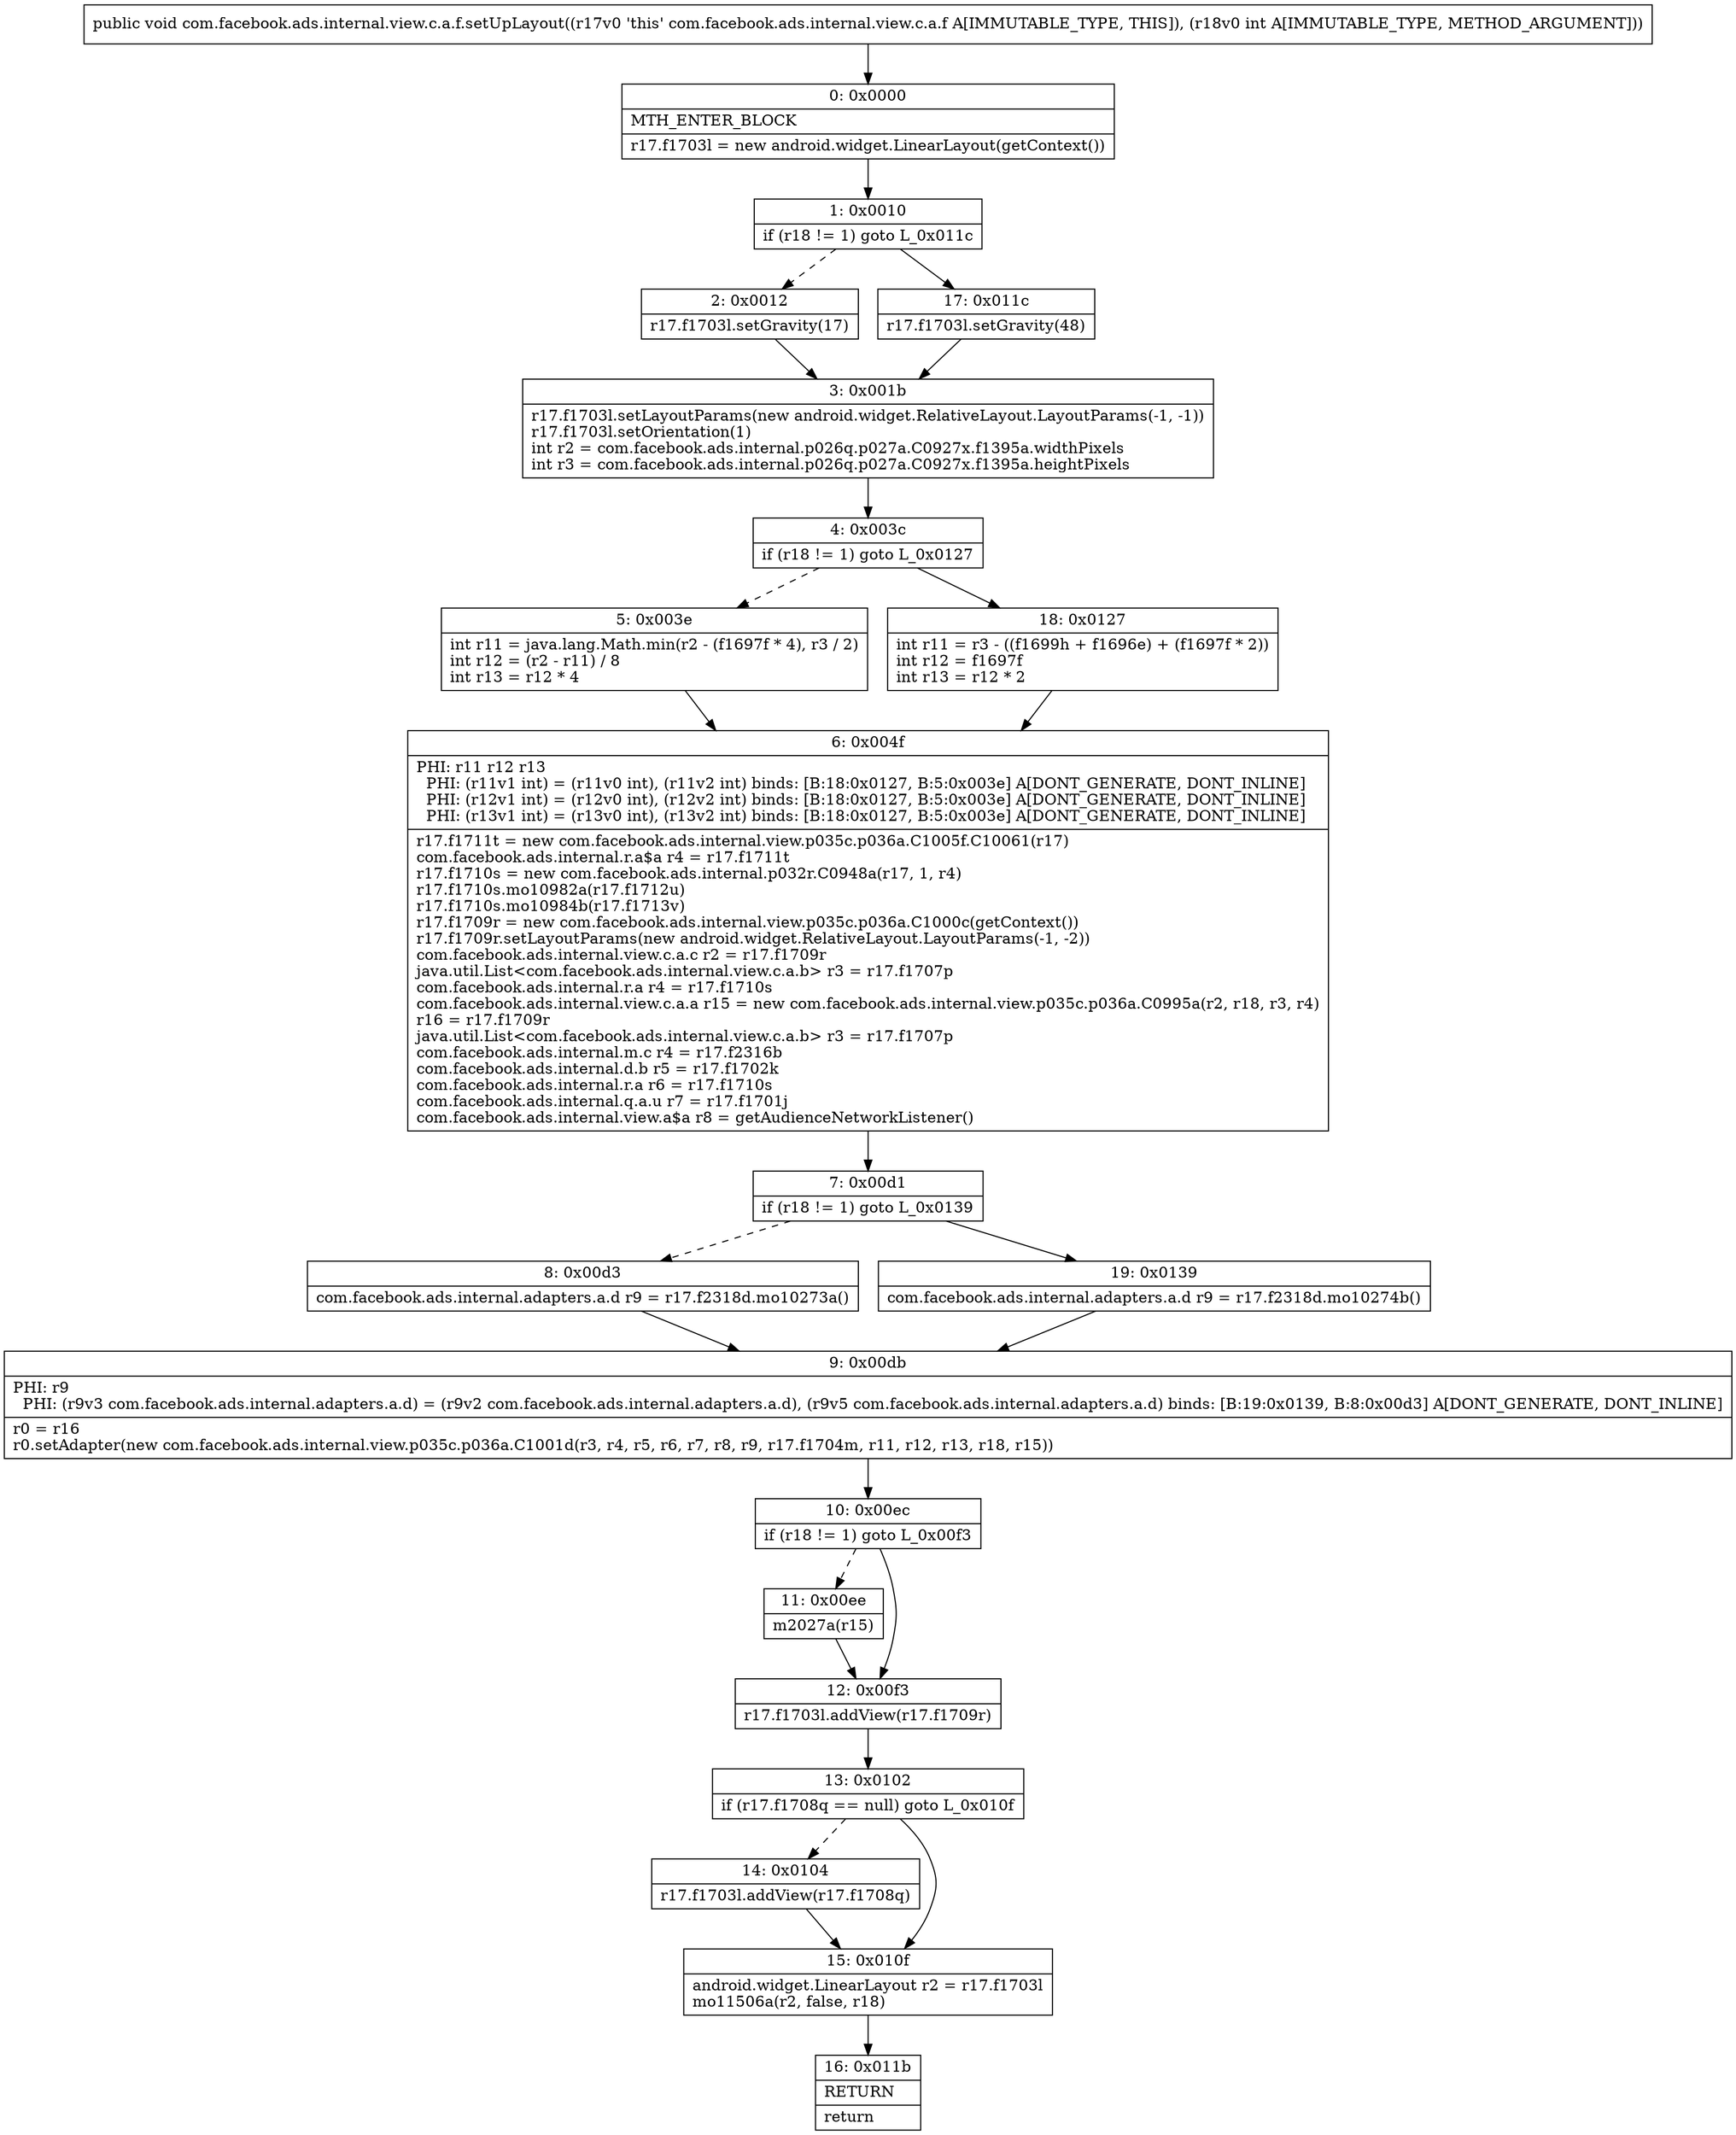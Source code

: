 digraph "CFG forcom.facebook.ads.internal.view.c.a.f.setUpLayout(I)V" {
Node_0 [shape=record,label="{0\:\ 0x0000|MTH_ENTER_BLOCK\l|r17.f1703l = new android.widget.LinearLayout(getContext())\l}"];
Node_1 [shape=record,label="{1\:\ 0x0010|if (r18 != 1) goto L_0x011c\l}"];
Node_2 [shape=record,label="{2\:\ 0x0012|r17.f1703l.setGravity(17)\l}"];
Node_3 [shape=record,label="{3\:\ 0x001b|r17.f1703l.setLayoutParams(new android.widget.RelativeLayout.LayoutParams(\-1, \-1))\lr17.f1703l.setOrientation(1)\lint r2 = com.facebook.ads.internal.p026q.p027a.C0927x.f1395a.widthPixels\lint r3 = com.facebook.ads.internal.p026q.p027a.C0927x.f1395a.heightPixels\l}"];
Node_4 [shape=record,label="{4\:\ 0x003c|if (r18 != 1) goto L_0x0127\l}"];
Node_5 [shape=record,label="{5\:\ 0x003e|int r11 = java.lang.Math.min(r2 \- (f1697f * 4), r3 \/ 2)\lint r12 = (r2 \- r11) \/ 8\lint r13 = r12 * 4\l}"];
Node_6 [shape=record,label="{6\:\ 0x004f|PHI: r11 r12 r13 \l  PHI: (r11v1 int) = (r11v0 int), (r11v2 int) binds: [B:18:0x0127, B:5:0x003e] A[DONT_GENERATE, DONT_INLINE]\l  PHI: (r12v1 int) = (r12v0 int), (r12v2 int) binds: [B:18:0x0127, B:5:0x003e] A[DONT_GENERATE, DONT_INLINE]\l  PHI: (r13v1 int) = (r13v0 int), (r13v2 int) binds: [B:18:0x0127, B:5:0x003e] A[DONT_GENERATE, DONT_INLINE]\l|r17.f1711t = new com.facebook.ads.internal.view.p035c.p036a.C1005f.C10061(r17)\lcom.facebook.ads.internal.r.a$a r4 = r17.f1711t\lr17.f1710s = new com.facebook.ads.internal.p032r.C0948a(r17, 1, r4)\lr17.f1710s.mo10982a(r17.f1712u)\lr17.f1710s.mo10984b(r17.f1713v)\lr17.f1709r = new com.facebook.ads.internal.view.p035c.p036a.C1000c(getContext())\lr17.f1709r.setLayoutParams(new android.widget.RelativeLayout.LayoutParams(\-1, \-2))\lcom.facebook.ads.internal.view.c.a.c r2 = r17.f1709r\ljava.util.List\<com.facebook.ads.internal.view.c.a.b\> r3 = r17.f1707p\lcom.facebook.ads.internal.r.a r4 = r17.f1710s\lcom.facebook.ads.internal.view.c.a.a r15 = new com.facebook.ads.internal.view.p035c.p036a.C0995a(r2, r18, r3, r4)\lr16 = r17.f1709r\ljava.util.List\<com.facebook.ads.internal.view.c.a.b\> r3 = r17.f1707p\lcom.facebook.ads.internal.m.c r4 = r17.f2316b\lcom.facebook.ads.internal.d.b r5 = r17.f1702k\lcom.facebook.ads.internal.r.a r6 = r17.f1710s\lcom.facebook.ads.internal.q.a.u r7 = r17.f1701j\lcom.facebook.ads.internal.view.a$a r8 = getAudienceNetworkListener()\l}"];
Node_7 [shape=record,label="{7\:\ 0x00d1|if (r18 != 1) goto L_0x0139\l}"];
Node_8 [shape=record,label="{8\:\ 0x00d3|com.facebook.ads.internal.adapters.a.d r9 = r17.f2318d.mo10273a()\l}"];
Node_9 [shape=record,label="{9\:\ 0x00db|PHI: r9 \l  PHI: (r9v3 com.facebook.ads.internal.adapters.a.d) = (r9v2 com.facebook.ads.internal.adapters.a.d), (r9v5 com.facebook.ads.internal.adapters.a.d) binds: [B:19:0x0139, B:8:0x00d3] A[DONT_GENERATE, DONT_INLINE]\l|r0 = r16\lr0.setAdapter(new com.facebook.ads.internal.view.p035c.p036a.C1001d(r3, r4, r5, r6, r7, r8, r9, r17.f1704m, r11, r12, r13, r18, r15))\l}"];
Node_10 [shape=record,label="{10\:\ 0x00ec|if (r18 != 1) goto L_0x00f3\l}"];
Node_11 [shape=record,label="{11\:\ 0x00ee|m2027a(r15)\l}"];
Node_12 [shape=record,label="{12\:\ 0x00f3|r17.f1703l.addView(r17.f1709r)\l}"];
Node_13 [shape=record,label="{13\:\ 0x0102|if (r17.f1708q == null) goto L_0x010f\l}"];
Node_14 [shape=record,label="{14\:\ 0x0104|r17.f1703l.addView(r17.f1708q)\l}"];
Node_15 [shape=record,label="{15\:\ 0x010f|android.widget.LinearLayout r2 = r17.f1703l\lmo11506a(r2, false, r18)\l}"];
Node_16 [shape=record,label="{16\:\ 0x011b|RETURN\l|return\l}"];
Node_17 [shape=record,label="{17\:\ 0x011c|r17.f1703l.setGravity(48)\l}"];
Node_18 [shape=record,label="{18\:\ 0x0127|int r11 = r3 \- ((f1699h + f1696e) + (f1697f * 2))\lint r12 = f1697f\lint r13 = r12 * 2\l}"];
Node_19 [shape=record,label="{19\:\ 0x0139|com.facebook.ads.internal.adapters.a.d r9 = r17.f2318d.mo10274b()\l}"];
MethodNode[shape=record,label="{public void com.facebook.ads.internal.view.c.a.f.setUpLayout((r17v0 'this' com.facebook.ads.internal.view.c.a.f A[IMMUTABLE_TYPE, THIS]), (r18v0 int A[IMMUTABLE_TYPE, METHOD_ARGUMENT])) }"];
MethodNode -> Node_0;
Node_0 -> Node_1;
Node_1 -> Node_2[style=dashed];
Node_1 -> Node_17;
Node_2 -> Node_3;
Node_3 -> Node_4;
Node_4 -> Node_5[style=dashed];
Node_4 -> Node_18;
Node_5 -> Node_6;
Node_6 -> Node_7;
Node_7 -> Node_8[style=dashed];
Node_7 -> Node_19;
Node_8 -> Node_9;
Node_9 -> Node_10;
Node_10 -> Node_11[style=dashed];
Node_10 -> Node_12;
Node_11 -> Node_12;
Node_12 -> Node_13;
Node_13 -> Node_14[style=dashed];
Node_13 -> Node_15;
Node_14 -> Node_15;
Node_15 -> Node_16;
Node_17 -> Node_3;
Node_18 -> Node_6;
Node_19 -> Node_9;
}

